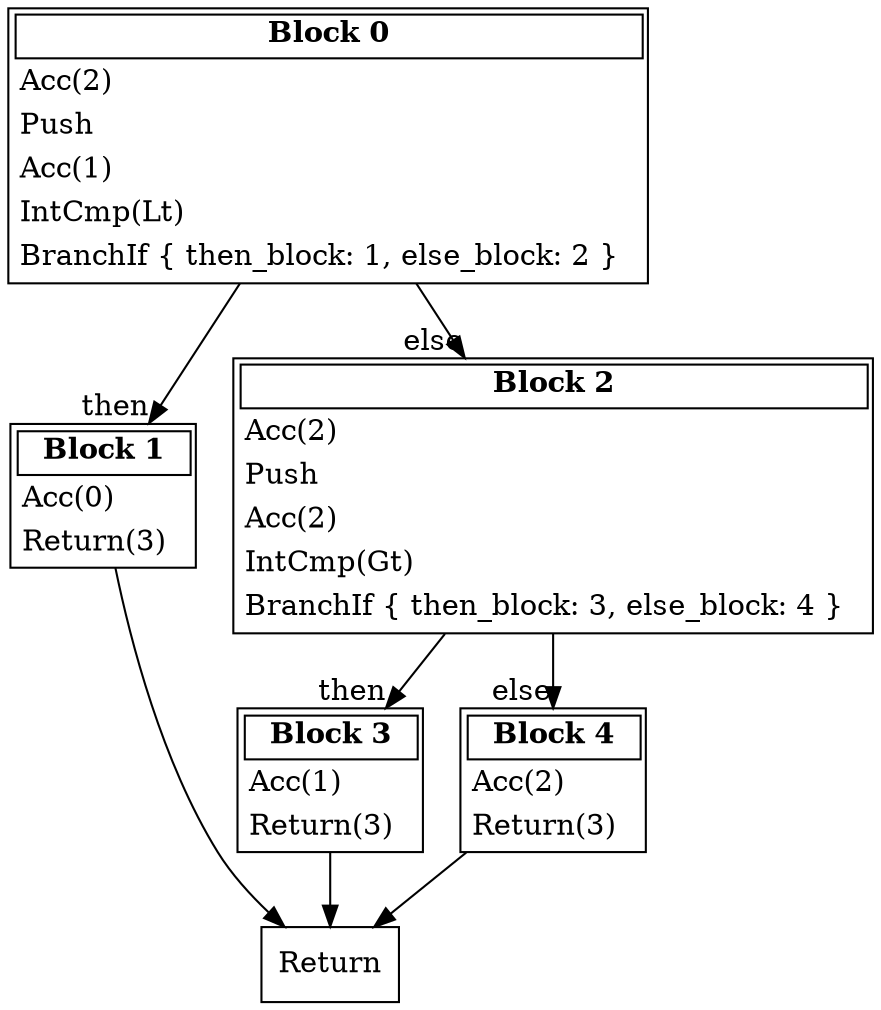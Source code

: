 digraph G {
    d2tfigpreamble="\ttfamily";

n0 [shape=plain label=<<TABLE BORDER="1" CELLBORDER="0" ALIGN="left" COLUMNS="*">
<TR><TD BORDER="1"><B>Block 0</B></TD></TR>
<TR><TD ALIGN="left">Acc(2)  </TD></TR>
<TR><TD ALIGN="left">Push  </TD></TR>
<TR><TD ALIGN="left">Acc(1)  </TD></TR>
<TR><TD ALIGN="left">IntCmp(Lt)  </TD></TR>
<TR><TD ALIGN="left">BranchIf { then_block: 1, else_block: 2 }  </TD></TR>
</TABLE>>];
n0 -> n1 [headlabel=" then"];
n0 -> n2 [headlabel=" else"];
n1 [shape=plain label=<<TABLE BORDER="1" CELLBORDER="0" ALIGN="left" COLUMNS="*">
<TR><TD BORDER="1"><B>Block 1</B></TD></TR>
<TR><TD ALIGN="left">Acc(0)  </TD></TR>
<TR><TD ALIGN="left">Return(3)  </TD></TR>
</TABLE>>];
n1 -> return;
n2 [shape=plain label=<<TABLE BORDER="1" CELLBORDER="0" ALIGN="left" COLUMNS="*">
<TR><TD BORDER="1"><B>Block 2</B></TD></TR>
<TR><TD ALIGN="left">Acc(2)  </TD></TR>
<TR><TD ALIGN="left">Push  </TD></TR>
<TR><TD ALIGN="left">Acc(2)  </TD></TR>
<TR><TD ALIGN="left">IntCmp(Gt)  </TD></TR>
<TR><TD ALIGN="left">BranchIf { then_block: 3, else_block: 4 }  </TD></TR>
</TABLE>>];
n2 -> n3 [headlabel=" then"];
n2 -> n4 [headlabel=" else"];
n3 [shape=plain label=<<TABLE BORDER="1" CELLBORDER="0" ALIGN="left" COLUMNS="*">
<TR><TD BORDER="1"><B>Block 3</B></TD></TR>
<TR><TD ALIGN="left">Acc(1)  </TD></TR>
<TR><TD ALIGN="left">Return(3)  </TD></TR>
</TABLE>>];
n3 -> return;
n4 [shape=plain label=<<TABLE BORDER="1" CELLBORDER="0" ALIGN="left" COLUMNS="*">
<TR><TD BORDER="1"><B>Block 4</B></TD></TR>
<TR><TD ALIGN="left">Acc(2)  </TD></TR>
<TR><TD ALIGN="left">Return(3)  </TD></TR>
</TABLE>>];
n4 -> return;
return [shape=box label="Return"];
}
